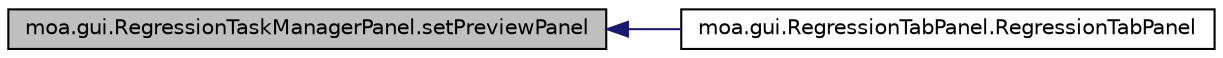 digraph G
{
  edge [fontname="Helvetica",fontsize="10",labelfontname="Helvetica",labelfontsize="10"];
  node [fontname="Helvetica",fontsize="10",shape=record];
  rankdir=LR;
  Node1 [label="moa.gui.RegressionTaskManagerPanel.setPreviewPanel",height=0.2,width=0.4,color="black", fillcolor="grey75", style="filled" fontcolor="black"];
  Node1 -> Node2 [dir=back,color="midnightblue",fontsize="10",style="solid",fontname="Helvetica"];
  Node2 [label="moa.gui.RegressionTabPanel.RegressionTabPanel",height=0.2,width=0.4,color="black", fillcolor="white", style="filled",URL="$classmoa_1_1gui_1_1RegressionTabPanel.html#a337d1d7f4a288d24aa3b204490e1a7e7"];
}
